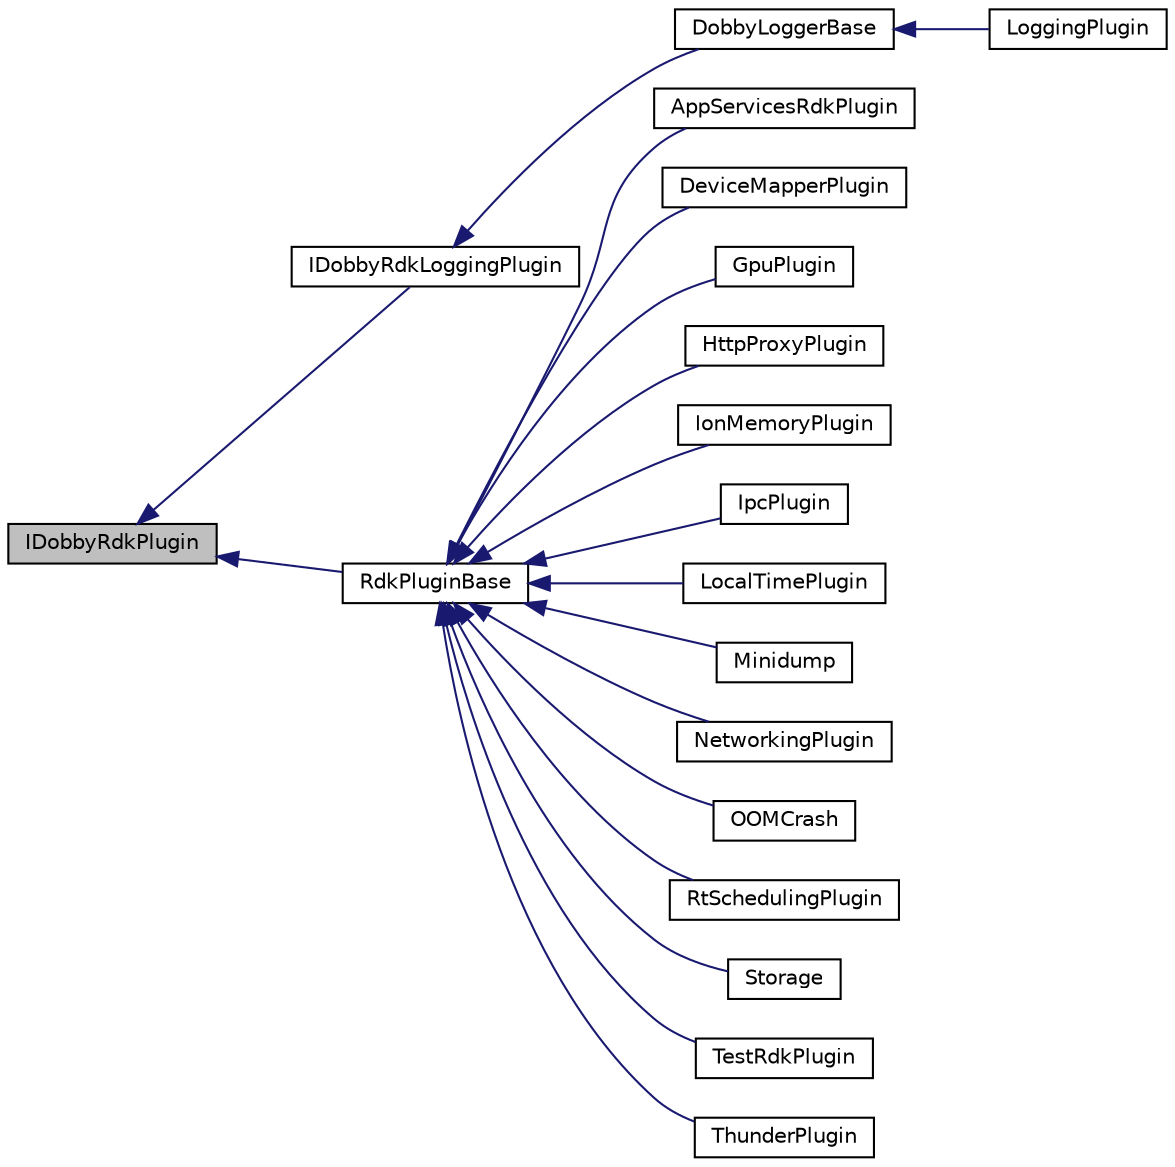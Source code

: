 digraph "IDobbyRdkPlugin"
{
 // LATEX_PDF_SIZE
  edge [fontname="Helvetica",fontsize="10",labelfontname="Helvetica",labelfontsize="10"];
  node [fontname="Helvetica",fontsize="10",shape=record];
  rankdir="LR";
  Node1 [label="IDobbyRdkPlugin",height=0.2,width=0.4,color="black", fillcolor="grey75", style="filled", fontcolor="black",tooltip="Interface that plugin libraries have to implement."];
  Node1 -> Node2 [dir="back",color="midnightblue",fontsize="10",style="solid",fontname="Helvetica"];
  Node2 [label="IDobbyRdkLoggingPlugin",height=0.2,width=0.4,color="black", fillcolor="white", style="filled",URL="$classIDobbyRdkLoggingPlugin.html",tooltip="Interface that plugin libraries have to implement."];
  Node2 -> Node3 [dir="back",color="midnightblue",fontsize="10",style="solid",fontname="Helvetica"];
  Node3 [label="DobbyLoggerBase",height=0.2,width=0.4,color="black", fillcolor="white", style="filled",URL="$classDobbyLoggerBase.html",tooltip=" "];
  Node3 -> Node4 [dir="back",color="midnightblue",fontsize="10",style="solid",fontname="Helvetica"];
  Node4 [label="LoggingPlugin",height=0.2,width=0.4,color="black", fillcolor="white", style="filled",URL="$classLoggingPlugin.html",tooltip="Dobby Logging plugin."];
  Node1 -> Node5 [dir="back",color="midnightblue",fontsize="10",style="solid",fontname="Helvetica"];
  Node5 [label="RdkPluginBase",height=0.2,width=0.4,color="black", fillcolor="white", style="filled",URL="$classRdkPluginBase.html",tooltip="Basic object that provides the default overrides for a plugin."];
  Node5 -> Node6 [dir="back",color="midnightblue",fontsize="10",style="solid",fontname="Helvetica"];
  Node6 [label="AppServicesRdkPlugin",height=0.2,width=0.4,color="black", fillcolor="white", style="filled",URL="$classAppServicesRdkPlugin.html",tooltip="Plugin just used to map in access for AS services."];
  Node5 -> Node7 [dir="back",color="midnightblue",fontsize="10",style="solid",fontname="Helvetica"];
  Node7 [label="DeviceMapperPlugin",height=0.2,width=0.4,color="black", fillcolor="white", style="filled",URL="$classDeviceMapperPlugin.html",tooltip=" "];
  Node5 -> Node8 [dir="back",color="midnightblue",fontsize="10",style="solid",fontname="Helvetica"];
  Node8 [label="GpuPlugin",height=0.2,width=0.4,color="black", fillcolor="white", style="filled",URL="$classGpuPlugin.html",tooltip="Dobby GPU plugin."];
  Node5 -> Node9 [dir="back",color="midnightblue",fontsize="10",style="solid",fontname="Helvetica"];
  Node9 [label="HttpProxyPlugin",height=0.2,width=0.4,color="black", fillcolor="white", style="filled",URL="$classHttpProxyPlugin.html",tooltip="Used to set http proxy environment variables and optionally add additional root ca certificates to th..."];
  Node5 -> Node10 [dir="back",color="midnightblue",fontsize="10",style="solid",fontname="Helvetica"];
  Node10 [label="IonMemoryPlugin",height=0.2,width=0.4,color="black", fillcolor="white", style="filled",URL="$classIonMemoryPlugin.html",tooltip="Plugin used to setup the ION cgroup controller for the container."];
  Node5 -> Node11 [dir="back",color="midnightblue",fontsize="10",style="solid",fontname="Helvetica"];
  Node11 [label="IpcPlugin",height=0.2,width=0.4,color="black", fillcolor="white", style="filled",URL="$classIpcPlugin.html",tooltip="IPC Plugin."];
  Node5 -> Node12 [dir="back",color="midnightblue",fontsize="10",style="solid",fontname="Helvetica"];
  Node12 [label="LocalTimePlugin",height=0.2,width=0.4,color="black", fillcolor="white", style="filled",URL="$classLocalTimePlugin.html",tooltip="Dobby LocalTime plugin."];
  Node5 -> Node13 [dir="back",color="midnightblue",fontsize="10",style="solid",fontname="Helvetica"];
  Node13 [label="Minidump",height=0.2,width=0.4,color="black", fillcolor="white", style="filled",URL="$classMinidump.html",tooltip="Dobby RDK Minidump Plugin."];
  Node5 -> Node14 [dir="back",color="midnightblue",fontsize="10",style="solid",fontname="Helvetica"];
  Node14 [label="NetworkingPlugin",height=0.2,width=0.4,color="black", fillcolor="white", style="filled",URL="$classNetworkingPlugin.html",tooltip=" "];
  Node5 -> Node15 [dir="back",color="midnightblue",fontsize="10",style="solid",fontname="Helvetica"];
  Node15 [label="OOMCrash",height=0.2,width=0.4,color="black", fillcolor="white", style="filled",URL="$classOOMCrash.html",tooltip="Dobby RDK OOMCrash Plugin."];
  Node5 -> Node16 [dir="back",color="midnightblue",fontsize="10",style="solid",fontname="Helvetica"];
  Node16 [label="RtSchedulingPlugin",height=0.2,width=0.4,color="black", fillcolor="white", style="filled",URL="$classRtSchedulingPlugin.html",tooltip="Dobby RtScheduling plugin."];
  Node5 -> Node17 [dir="back",color="midnightblue",fontsize="10",style="solid",fontname="Helvetica"];
  Node17 [label="Storage",height=0.2,width=0.4,color="black", fillcolor="white", style="filled",URL="$classStorage.html",tooltip="Dobby RDK Storage Plugin."];
  Node5 -> Node18 [dir="back",color="midnightblue",fontsize="10",style="solid",fontname="Helvetica"];
  Node18 [label="TestRdkPlugin",height=0.2,width=0.4,color="black", fillcolor="white", style="filled",URL="$classTestRdkPlugin.html",tooltip="Simple Dobby RDK Plugin."];
  Node5 -> Node19 [dir="back",color="midnightblue",fontsize="10",style="solid",fontname="Helvetica"];
  Node19 [label="ThunderPlugin",height=0.2,width=0.4,color="black", fillcolor="white", style="filled",URL="$classThunderPlugin.html",tooltip="Plugin used to map in the wpeframework (aka thunder) server."];
}
